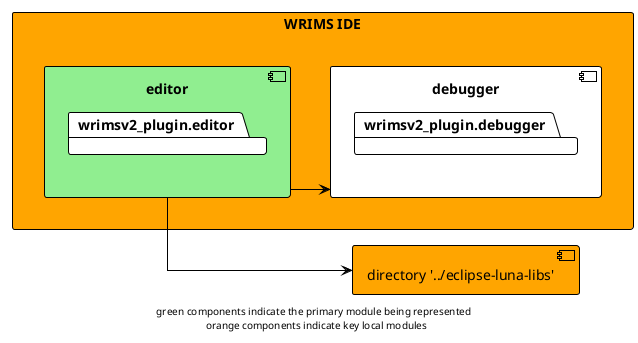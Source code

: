 @startuml

!theme plain
left to right direction
skinparam linetype ortho

rectangle wrims-ide as "WRIMS IDE" #orange {
    component editor #lightgreen {
        package wrimsv2_plugin.editor
    }
    component debugger {
        package wrimsv2_plugin.debugger
    }
}

component luna_libs as "directory '../eclipse-luna-libs'" #orange

editor -down-> luna_libs
editor -down-> debugger

footer "green components indicate the primary module being represented \n orange components indicate key local modules"
@enduml
